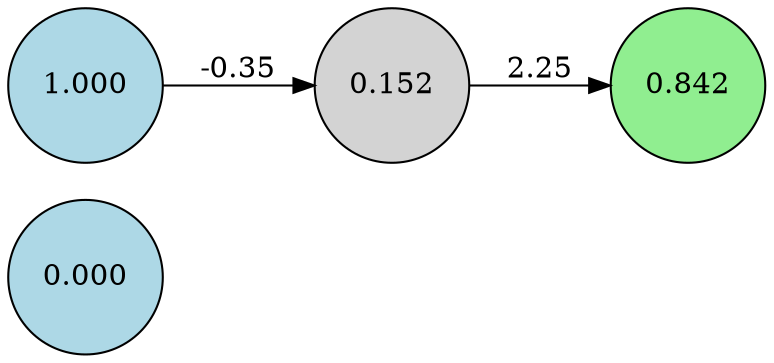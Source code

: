 digraph neat {
  rankdir=LR;
  node [shape=circle];
  node0 [label="0.000", style=filled, fillcolor=lightblue];
  node1 [label="1.000", style=filled, fillcolor=lightblue];
  node110 [label="0.842", style=filled, fillcolor=lightgreen];
  node156 [label="0.152", style=filled, fillcolor=lightgray];
  node156 -> node110 [label="2.25"];
  node1 -> node156 [label="-0.35"];
}
